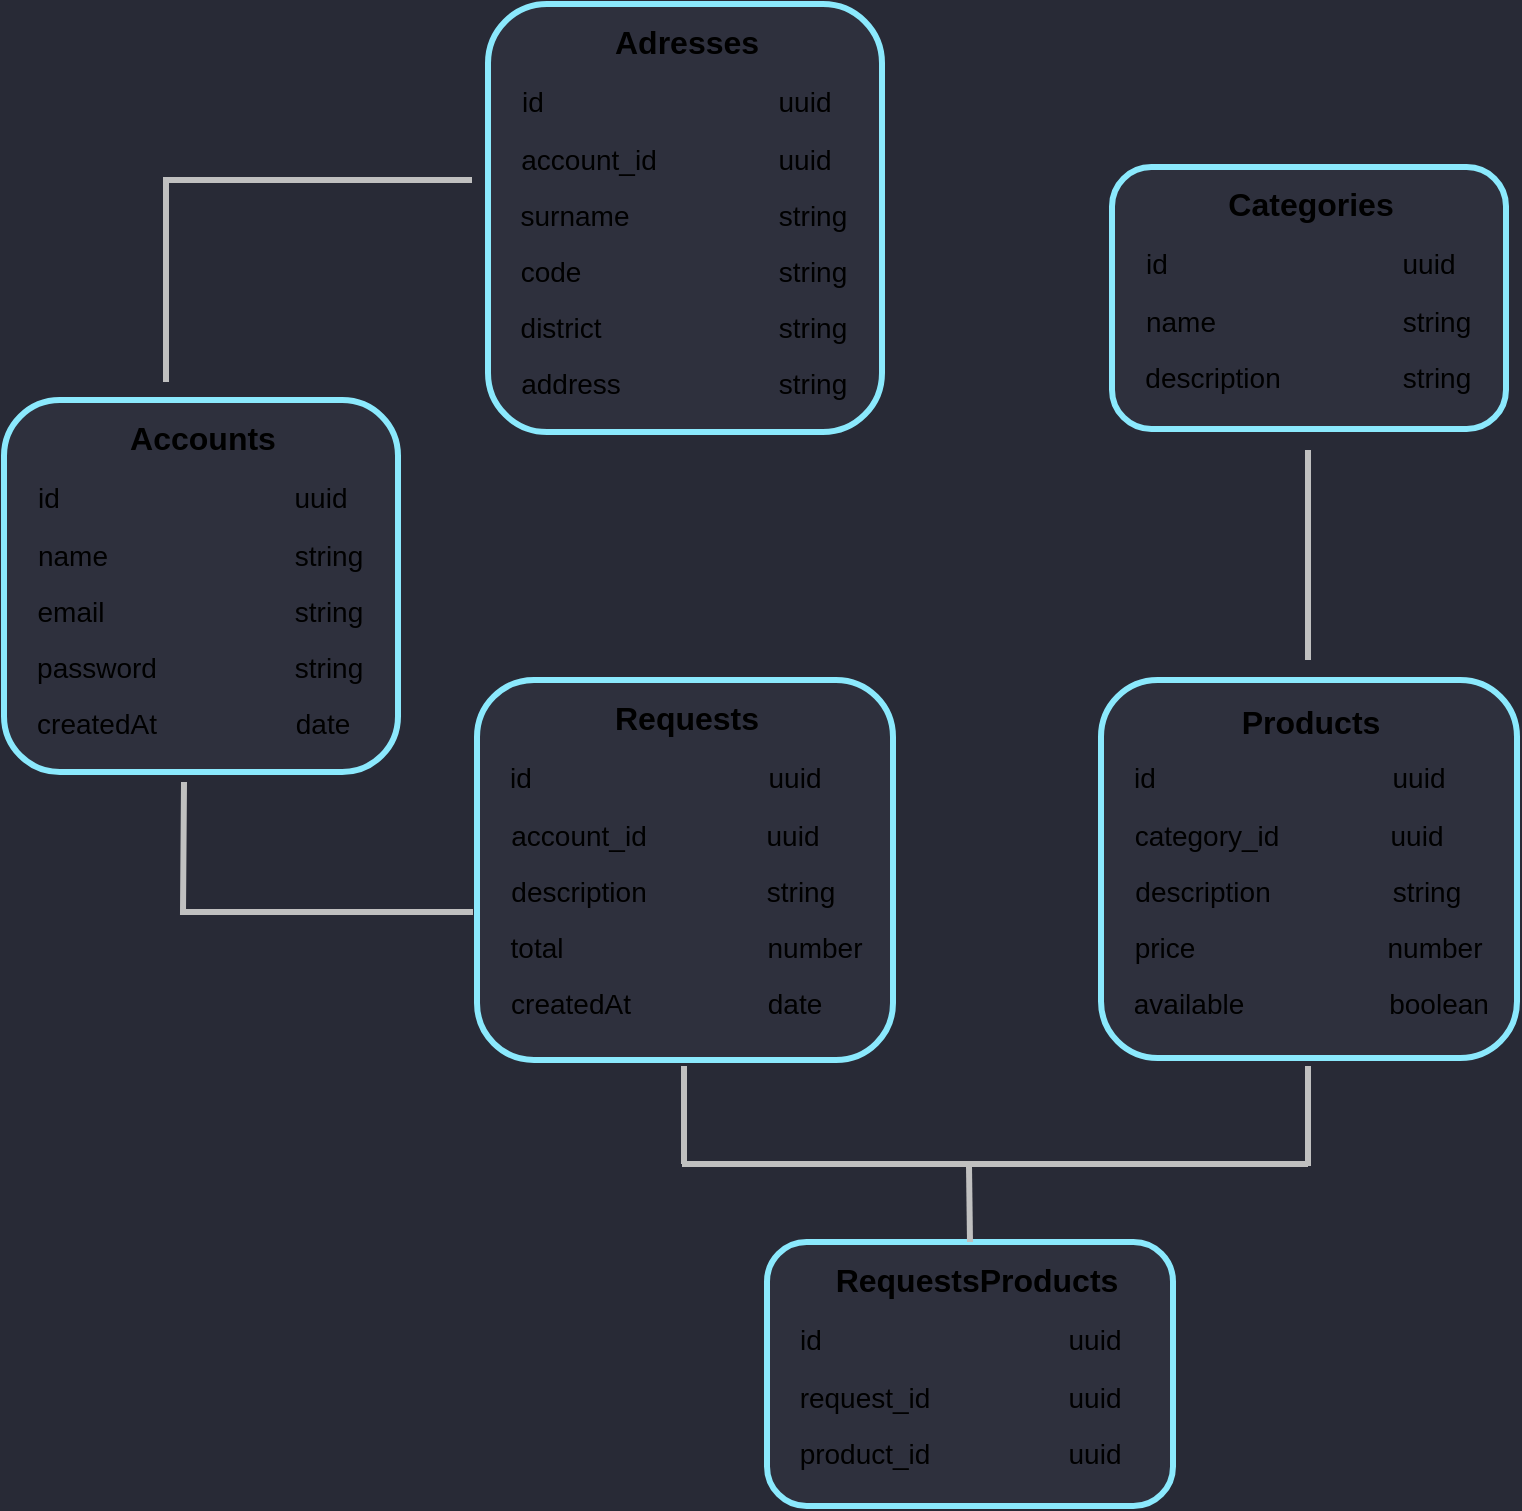 <mxfile pages="1">
    <diagram id="xk0LYboaFIT9QmwzVqD-" name="Page-1">
        <mxGraphModel dx="1819" dy="1207" grid="0" gridSize="10" guides="1" tooltips="1" connect="1" arrows="1" fold="1" page="0" pageScale="1" pageWidth="827" pageHeight="1169" background="#282A36" math="0" shadow="0">
            <root>
                <mxCell id="0"/>
                <mxCell id="1" parent="0"/>
                <mxCell id="200" value="" style="rounded=1;whiteSpace=wrap;html=1;strokeColor=#8BE9FD;fillColor=#2E303D;strokeWidth=3;fontColor=#F8F8F2;" parent="1" vertex="1">
                    <mxGeometry x="-563" y="-195" width="197" height="186" as="geometry"/>
                </mxCell>
                <mxCell id="153" style="edgeStyle=orthogonalEdgeStyle;rounded=0;orthogonalLoop=1;jettySize=auto;html=1;exitX=0;exitY=0.5;exitDx=0;exitDy=0;entryX=1;entryY=0.5;entryDx=0;entryDy=0;fontSize=13;fontColor=#F8F8F2;strokeWidth=2;strokeColor=#BD93F9;" parent="1" edge="1">
                    <mxGeometry relative="1" as="geometry">
                        <mxPoint x="-102" y="213" as="targetPoint"/>
                    </mxGeometry>
                </mxCell>
                <mxCell id="154" style="edgeStyle=orthogonalEdgeStyle;rounded=0;orthogonalLoop=1;jettySize=auto;html=1;exitX=1;exitY=0.5;exitDx=0;exitDy=0;entryX=0;entryY=0.5;entryDx=0;entryDy=0;strokeColor=#BD93F9;strokeWidth=2;fontSize=13;fontColor=#F8F8F2;" parent="1" edge="1">
                    <mxGeometry relative="1" as="geometry">
                        <mxPoint x="94" y="213" as="sourcePoint"/>
                    </mxGeometry>
                </mxCell>
                <mxCell id="201" value="Accounts" style="text;html=1;align=center;verticalAlign=middle;resizable=0;points=[];autosize=1;strokeColor=none;fillColor=none;labelBackgroundColor=none;fontStyle=1;fontSize=16;" parent="1" vertex="1">
                    <mxGeometry x="-506" y="-188" width="83" height="23" as="geometry"/>
                </mxCell>
                <mxCell id="202" value="id" style="text;html=1;align=center;verticalAlign=middle;resizable=0;points=[];autosize=1;strokeColor=none;fillColor=none;fontSize=14;" parent="1" vertex="1">
                    <mxGeometry x="-552" y="-157" width="21" height="21" as="geometry"/>
                </mxCell>
                <mxCell id="203" value="uuid" style="text;html=1;align=center;verticalAlign=middle;resizable=0;points=[];autosize=1;strokeColor=none;fillColor=none;fontSize=14;" parent="1" vertex="1">
                    <mxGeometry x="-423" y="-157" width="36" height="21" as="geometry"/>
                </mxCell>
                <mxCell id="204" value="name" style="text;html=1;align=center;verticalAlign=middle;resizable=0;points=[];autosize=1;strokeColor=none;fillColor=none;fontSize=14;" parent="1" vertex="1">
                    <mxGeometry x="-552" y="-128" width="45" height="21" as="geometry"/>
                </mxCell>
                <mxCell id="205" value="email" style="text;html=1;align=center;verticalAlign=middle;resizable=0;points=[];autosize=1;strokeColor=none;fillColor=none;fontSize=14;" parent="1" vertex="1">
                    <mxGeometry x="-552" y="-100" width="43" height="21" as="geometry"/>
                </mxCell>
                <mxCell id="206" value="password" style="text;html=1;align=center;verticalAlign=middle;resizable=0;points=[];autosize=1;strokeColor=none;fillColor=none;fontSize=14;" parent="1" vertex="1">
                    <mxGeometry x="-552" y="-72" width="70" height="21" as="geometry"/>
                </mxCell>
                <mxCell id="207" value="createdAt" style="text;html=1;align=center;verticalAlign=middle;resizable=0;points=[];autosize=1;strokeColor=none;fillColor=none;fontSize=14;" parent="1" vertex="1">
                    <mxGeometry x="-552" y="-44" width="70" height="21" as="geometry"/>
                </mxCell>
                <mxCell id="208" value="string" style="text;html=1;align=center;verticalAlign=middle;resizable=0;points=[];autosize=1;strokeColor=none;fillColor=none;fontSize=14;" parent="1" vertex="1">
                    <mxGeometry x="-423" y="-128" width="44" height="21" as="geometry"/>
                </mxCell>
                <mxCell id="209" value="string" style="text;html=1;align=center;verticalAlign=middle;resizable=0;points=[];autosize=1;strokeColor=none;fillColor=none;fontSize=14;" parent="1" vertex="1">
                    <mxGeometry x="-423" y="-100" width="44" height="21" as="geometry"/>
                </mxCell>
                <mxCell id="210" value="string" style="text;html=1;align=center;verticalAlign=middle;resizable=0;points=[];autosize=1;strokeColor=none;fillColor=none;fontSize=14;" parent="1" vertex="1">
                    <mxGeometry x="-423" y="-72" width="44" height="21" as="geometry"/>
                </mxCell>
                <mxCell id="211" value="date" style="text;html=1;align=center;verticalAlign=middle;resizable=0;points=[];autosize=1;strokeColor=none;fillColor=none;fontSize=14;" parent="1" vertex="1">
                    <mxGeometry x="-423" y="-44" width="37" height="21" as="geometry"/>
                </mxCell>
                <mxCell id="214" value="" style="rounded=1;whiteSpace=wrap;html=1;strokeColor=#8BE9FD;fillColor=#2E303D;strokeWidth=3;fontColor=#F8F8F2;" parent="1" vertex="1">
                    <mxGeometry x="-321" y="-393" width="197" height="214" as="geometry"/>
                </mxCell>
                <mxCell id="215" value="Adresses" style="text;html=1;align=center;verticalAlign=middle;resizable=0;points=[];autosize=1;strokeColor=none;fillColor=none;labelBackgroundColor=none;fontStyle=1;fontSize=16;" parent="1" vertex="1">
                    <mxGeometry x="-263.5" y="-386" width="82" height="23" as="geometry"/>
                </mxCell>
                <mxCell id="216" value="id" style="text;html=1;align=center;verticalAlign=middle;resizable=0;points=[];autosize=1;strokeColor=none;fillColor=none;fontSize=14;" parent="1" vertex="1">
                    <mxGeometry x="-310" y="-355" width="21" height="21" as="geometry"/>
                </mxCell>
                <mxCell id="217" value="uuid" style="text;html=1;align=center;verticalAlign=middle;resizable=0;points=[];autosize=1;strokeColor=none;fillColor=none;fontSize=14;" parent="1" vertex="1">
                    <mxGeometry x="-181" y="-355" width="36" height="21" as="geometry"/>
                </mxCell>
                <mxCell id="218" value="account_id" style="text;html=1;align=center;verticalAlign=middle;resizable=0;points=[];autosize=1;strokeColor=none;fillColor=none;fontSize=14;" parent="1" vertex="1">
                    <mxGeometry x="-310" y="-326" width="78" height="21" as="geometry"/>
                </mxCell>
                <mxCell id="219" value="surname" style="text;html=1;align=center;verticalAlign=middle;resizable=0;points=[];autosize=1;strokeColor=none;fillColor=none;fontSize=14;" parent="1" vertex="1">
                    <mxGeometry x="-310" y="-298" width="64" height="21" as="geometry"/>
                </mxCell>
                <mxCell id="220" value="code" style="text;html=1;align=center;verticalAlign=middle;resizable=0;points=[];autosize=1;strokeColor=none;fillColor=none;fontSize=14;" parent="1" vertex="1">
                    <mxGeometry x="-310" y="-270" width="40" height="21" as="geometry"/>
                </mxCell>
                <mxCell id="221" value="district" style="text;html=1;align=center;verticalAlign=middle;resizable=0;points=[];autosize=1;strokeColor=none;fillColor=none;fontSize=14;" parent="1" vertex="1">
                    <mxGeometry x="-310" y="-242" width="50" height="21" as="geometry"/>
                </mxCell>
                <mxCell id="222" value="uuid" style="text;html=1;align=center;verticalAlign=middle;resizable=0;points=[];autosize=1;strokeColor=none;fillColor=none;fontSize=14;" parent="1" vertex="1">
                    <mxGeometry x="-181.5" y="-326" width="36" height="21" as="geometry"/>
                </mxCell>
                <mxCell id="223" value="string" style="text;html=1;align=center;verticalAlign=middle;resizable=0;points=[];autosize=1;strokeColor=none;fillColor=none;fontSize=14;" parent="1" vertex="1">
                    <mxGeometry x="-181" y="-298" width="44" height="21" as="geometry"/>
                </mxCell>
                <mxCell id="224" value="string" style="text;html=1;align=center;verticalAlign=middle;resizable=0;points=[];autosize=1;strokeColor=none;fillColor=none;fontSize=14;" parent="1" vertex="1">
                    <mxGeometry x="-181" y="-270" width="44" height="21" as="geometry"/>
                </mxCell>
                <mxCell id="225" value="string" style="text;html=1;align=center;verticalAlign=middle;resizable=0;points=[];autosize=1;strokeColor=none;fillColor=none;fontSize=14;" parent="1" vertex="1">
                    <mxGeometry x="-181" y="-242" width="44" height="21" as="geometry"/>
                </mxCell>
                <mxCell id="229" value="address" style="text;html=1;align=center;verticalAlign=middle;resizable=0;points=[];autosize=1;strokeColor=none;fillColor=none;fontSize=14;" parent="1" vertex="1">
                    <mxGeometry x="-310" y="-214" width="60" height="21" as="geometry"/>
                </mxCell>
                <mxCell id="230" value="string" style="text;html=1;align=center;verticalAlign=middle;resizable=0;points=[];autosize=1;strokeColor=none;fillColor=none;fontSize=14;" parent="1" vertex="1">
                    <mxGeometry x="-181" y="-214" width="44" height="21" as="geometry"/>
                </mxCell>
                <mxCell id="231" value="" style="rounded=1;whiteSpace=wrap;html=1;strokeColor=#8BE9FD;fillColor=#2E303D;strokeWidth=3;fontColor=#F8F8F2;" parent="1" vertex="1">
                    <mxGeometry x="-9" y="-311.5" width="197" height="131" as="geometry"/>
                </mxCell>
                <mxCell id="232" value="Categories" style="text;html=1;align=center;verticalAlign=middle;resizable=0;points=[];autosize=1;strokeColor=none;fillColor=none;labelBackgroundColor=none;fontStyle=1;fontSize=16;" parent="1" vertex="1">
                    <mxGeometry x="43" y="-304.5" width="93" height="23" as="geometry"/>
                </mxCell>
                <mxCell id="233" value="id" style="text;html=1;align=center;verticalAlign=middle;resizable=0;points=[];autosize=1;strokeColor=none;fillColor=none;fontSize=14;" parent="1" vertex="1">
                    <mxGeometry x="2" y="-273.5" width="21" height="21" as="geometry"/>
                </mxCell>
                <mxCell id="234" value="uuid" style="text;html=1;align=center;verticalAlign=middle;resizable=0;points=[];autosize=1;strokeColor=none;fillColor=none;fontSize=14;" parent="1" vertex="1">
                    <mxGeometry x="131" y="-273.5" width="36" height="21" as="geometry"/>
                </mxCell>
                <mxCell id="235" value="name" style="text;html=1;align=center;verticalAlign=middle;resizable=0;points=[];autosize=1;strokeColor=none;fillColor=none;fontSize=14;" parent="1" vertex="1">
                    <mxGeometry x="2" y="-244.5" width="45" height="21" as="geometry"/>
                </mxCell>
                <mxCell id="236" value="description" style="text;html=1;align=center;verticalAlign=middle;resizable=0;points=[];autosize=1;strokeColor=none;fillColor=none;fontSize=14;" parent="1" vertex="1">
                    <mxGeometry x="2" y="-216.5" width="78" height="21" as="geometry"/>
                </mxCell>
                <mxCell id="239" value="string" style="text;html=1;align=center;verticalAlign=middle;resizable=0;points=[];autosize=1;strokeColor=none;fillColor=none;fontSize=14;" parent="1" vertex="1">
                    <mxGeometry x="131" y="-244.5" width="44" height="21" as="geometry"/>
                </mxCell>
                <mxCell id="240" value="string" style="text;html=1;align=center;verticalAlign=middle;resizable=0;points=[];autosize=1;strokeColor=none;fillColor=none;fontSize=14;" parent="1" vertex="1">
                    <mxGeometry x="131" y="-216.5" width="44" height="21" as="geometry"/>
                </mxCell>
                <mxCell id="243" value="" style="rounded=1;whiteSpace=wrap;html=1;strokeColor=#8BE9FD;fillColor=#2E303D;strokeWidth=3;fontColor=#F8F8F2;" parent="1" vertex="1">
                    <mxGeometry x="-14.5" y="-55" width="208" height="189" as="geometry"/>
                </mxCell>
                <mxCell id="244" value="Products" style="text;html=1;align=center;verticalAlign=middle;resizable=0;points=[];autosize=1;strokeColor=none;fillColor=none;labelBackgroundColor=none;fontStyle=1;fontSize=16;" parent="1" vertex="1">
                    <mxGeometry x="50" y="-46" width="79" height="23" as="geometry"/>
                </mxCell>
                <mxCell id="245" value="id" style="text;html=1;align=center;verticalAlign=middle;resizable=0;points=[];autosize=1;strokeColor=none;fillColor=none;fontSize=14;" parent="1" vertex="1">
                    <mxGeometry x="-3.5" y="-17" width="21" height="21" as="geometry"/>
                </mxCell>
                <mxCell id="246" value="uuid" style="text;html=1;align=center;verticalAlign=middle;resizable=0;points=[];autosize=1;strokeColor=none;fillColor=none;fontSize=14;" parent="1" vertex="1">
                    <mxGeometry x="125.5" y="-17" width="36" height="21" as="geometry"/>
                </mxCell>
                <mxCell id="247" value="category_id" style="text;html=1;align=center;verticalAlign=middle;resizable=0;points=[];autosize=1;strokeColor=none;fillColor=none;fontSize=14;" parent="1" vertex="1">
                    <mxGeometry x="-3.5" y="12" width="82" height="21" as="geometry"/>
                </mxCell>
                <mxCell id="248" value="description" style="text;html=1;align=center;verticalAlign=middle;resizable=0;points=[];autosize=1;strokeColor=none;fillColor=none;fontSize=14;" parent="1" vertex="1">
                    <mxGeometry x="-3.5" y="40" width="78" height="21" as="geometry"/>
                </mxCell>
                <mxCell id="249" value="price" style="text;html=1;align=center;verticalAlign=middle;resizable=0;points=[];autosize=1;strokeColor=none;fillColor=none;fontSize=14;" parent="1" vertex="1">
                    <mxGeometry x="-3.5" y="68" width="40" height="21" as="geometry"/>
                </mxCell>
                <mxCell id="250" value="available" style="text;html=1;align=center;verticalAlign=middle;resizable=0;points=[];autosize=1;strokeColor=none;fillColor=none;fontSize=14;" parent="1" vertex="1">
                    <mxGeometry x="-3.5" y="96" width="65" height="21" as="geometry"/>
                </mxCell>
                <mxCell id="251" value="uuid" style="text;html=1;align=center;verticalAlign=middle;resizable=0;points=[];autosize=1;strokeColor=none;fillColor=none;fontSize=14;" parent="1" vertex="1">
                    <mxGeometry x="125" y="12" width="36" height="21" as="geometry"/>
                </mxCell>
                <mxCell id="252" value="string" style="text;html=1;align=center;verticalAlign=middle;resizable=0;points=[];autosize=1;strokeColor=none;fillColor=none;fontSize=14;" parent="1" vertex="1">
                    <mxGeometry x="125.5" y="40" width="44" height="21" as="geometry"/>
                </mxCell>
                <mxCell id="253" value="number" style="text;html=1;align=center;verticalAlign=middle;resizable=0;points=[];autosize=1;strokeColor=none;fillColor=none;fontSize=14;" parent="1" vertex="1">
                    <mxGeometry x="123.5" y="68" width="57" height="21" as="geometry"/>
                </mxCell>
                <mxCell id="254" value="boolean" style="text;html=1;align=center;verticalAlign=middle;resizable=0;points=[];autosize=1;strokeColor=none;fillColor=none;fontSize=14;" parent="1" vertex="1">
                    <mxGeometry x="123.5" y="96" width="60" height="21" as="geometry"/>
                </mxCell>
                <mxCell id="257" value="" style="rounded=1;whiteSpace=wrap;html=1;strokeColor=#8BE9FD;fillColor=#2E303D;strokeWidth=3;fontColor=#F8F8F2;" parent="1" vertex="1">
                    <mxGeometry x="-326.5" y="-55" width="208" height="190" as="geometry"/>
                </mxCell>
                <mxCell id="258" value="Requests" style="text;html=1;align=center;verticalAlign=middle;resizable=0;points=[];autosize=1;strokeColor=none;fillColor=none;labelBackgroundColor=none;fontStyle=1;fontSize=16;" parent="1" vertex="1">
                    <mxGeometry x="-263.5" y="-48" width="82" height="23" as="geometry"/>
                </mxCell>
                <mxCell id="259" value="id" style="text;html=1;align=center;verticalAlign=middle;resizable=0;points=[];autosize=1;strokeColor=none;fillColor=none;fontSize=14;" parent="1" vertex="1">
                    <mxGeometry x="-315.5" y="-17" width="21" height="21" as="geometry"/>
                </mxCell>
                <mxCell id="260" value="uuid" style="text;html=1;align=center;verticalAlign=middle;resizable=0;points=[];autosize=1;strokeColor=none;fillColor=none;fontSize=14;" parent="1" vertex="1">
                    <mxGeometry x="-186.5" y="-17" width="36" height="21" as="geometry"/>
                </mxCell>
                <mxCell id="261" value="account_id" style="text;html=1;align=center;verticalAlign=middle;resizable=0;points=[];autosize=1;strokeColor=none;fillColor=none;fontSize=14;" parent="1" vertex="1">
                    <mxGeometry x="-315.5" y="12" width="78" height="21" as="geometry"/>
                </mxCell>
                <mxCell id="262" value="description" style="text;html=1;align=center;verticalAlign=middle;resizable=0;points=[];autosize=1;strokeColor=none;fillColor=none;fontSize=14;" parent="1" vertex="1">
                    <mxGeometry x="-315.5" y="40" width="78" height="21" as="geometry"/>
                </mxCell>
                <mxCell id="263" value="total" style="text;html=1;align=center;verticalAlign=middle;resizable=0;points=[];autosize=1;strokeColor=none;fillColor=none;fontSize=14;" parent="1" vertex="1">
                    <mxGeometry x="-315.5" y="68" width="36" height="21" as="geometry"/>
                </mxCell>
                <mxCell id="265" value="uuid" style="text;html=1;align=center;verticalAlign=middle;resizable=0;points=[];autosize=1;strokeColor=none;fillColor=none;fontSize=14;" parent="1" vertex="1">
                    <mxGeometry x="-187" y="12" width="36" height="21" as="geometry"/>
                </mxCell>
                <mxCell id="266" value="string" style="text;html=1;align=center;verticalAlign=middle;resizable=0;points=[];autosize=1;strokeColor=none;fillColor=none;fontSize=14;" parent="1" vertex="1">
                    <mxGeometry x="-187" y="40" width="44" height="21" as="geometry"/>
                </mxCell>
                <mxCell id="267" value="number" style="text;html=1;align=center;verticalAlign=middle;resizable=0;points=[];autosize=1;strokeColor=none;fillColor=none;fontSize=14;" parent="1" vertex="1">
                    <mxGeometry x="-186.5" y="68" width="57" height="21" as="geometry"/>
                </mxCell>
                <mxCell id="269" value="" style="rounded=1;whiteSpace=wrap;html=1;strokeColor=#8BE9FD;fillColor=#2E303D;strokeWidth=3;fontColor=#F8F8F2;" parent="1" vertex="1">
                    <mxGeometry x="-181.5" y="226" width="203" height="132" as="geometry"/>
                </mxCell>
                <mxCell id="270" value="RequestsProducts" style="text;html=1;align=center;verticalAlign=middle;resizable=0;points=[];autosize=1;strokeColor=none;fillColor=none;labelBackgroundColor=none;fontStyle=1;fontSize=16;" parent="1" vertex="1">
                    <mxGeometry x="-153" y="233" width="151" height="23" as="geometry"/>
                </mxCell>
                <mxCell id="271" value="id" style="text;html=1;align=center;verticalAlign=middle;resizable=0;points=[];autosize=1;strokeColor=none;fillColor=none;fontSize=14;" parent="1" vertex="1">
                    <mxGeometry x="-170.5" y="264" width="21" height="21" as="geometry"/>
                </mxCell>
                <mxCell id="272" value="uuid" style="text;html=1;align=center;verticalAlign=middle;resizable=0;points=[];autosize=1;strokeColor=none;fillColor=none;fontSize=14;" parent="1" vertex="1">
                    <mxGeometry x="-36.5" y="264" width="36" height="21" as="geometry"/>
                </mxCell>
                <mxCell id="273" value="request_id" style="text;html=1;align=center;verticalAlign=middle;resizable=0;points=[];autosize=1;strokeColor=none;fillColor=none;fontSize=14;" parent="1" vertex="1">
                    <mxGeometry x="-170.5" y="293" width="75" height="21" as="geometry"/>
                </mxCell>
                <mxCell id="274" value="product_id" style="text;html=1;align=center;verticalAlign=middle;resizable=0;points=[];autosize=1;strokeColor=none;fillColor=none;fontSize=14;" parent="1" vertex="1">
                    <mxGeometry x="-170.5" y="321" width="75" height="21" as="geometry"/>
                </mxCell>
                <mxCell id="276" value="uuid" style="text;html=1;align=center;verticalAlign=middle;resizable=0;points=[];autosize=1;strokeColor=none;fillColor=none;fontSize=14;" parent="1" vertex="1">
                    <mxGeometry x="-36.5" y="293" width="36" height="21" as="geometry"/>
                </mxCell>
                <mxCell id="277" value="uuid" style="text;html=1;align=center;verticalAlign=middle;resizable=0;points=[];autosize=1;strokeColor=none;fillColor=none;fontSize=14;" parent="1" vertex="1">
                    <mxGeometry x="-36.5" y="321" width="36" height="21" as="geometry"/>
                </mxCell>
                <mxCell id="283" value="" style="endArrow=none;html=1;rounded=0;fontSize=14;strokeColor=#C0C0C0;strokeWidth=3;" parent="1" edge="1">
                    <mxGeometry width="50" height="50" relative="1" as="geometry">
                        <mxPoint x="-482" y="-204" as="sourcePoint"/>
                        <mxPoint x="-329" y="-305" as="targetPoint"/>
                        <Array as="points">
                            <mxPoint x="-482" y="-305"/>
                        </Array>
                    </mxGeometry>
                </mxCell>
                <mxCell id="285" value="" style="endArrow=none;html=1;rounded=0;fontSize=14;strokeColor=#C0C0C0;strokeWidth=3;" parent="1" edge="1">
                    <mxGeometry width="50" height="50" relative="1" as="geometry">
                        <mxPoint x="-328.5" y="61" as="sourcePoint"/>
                        <mxPoint x="-473" y="-4" as="targetPoint"/>
                        <Array as="points">
                            <mxPoint x="-473.5" y="61"/>
                        </Array>
                    </mxGeometry>
                </mxCell>
                <mxCell id="287" value="" style="endArrow=none;html=1;rounded=0;fontSize=14;strokeColor=#C0C0C0;strokeWidth=3;" parent="1" edge="1">
                    <mxGeometry width="50" height="50" relative="1" as="geometry">
                        <mxPoint x="89" y="-65" as="sourcePoint"/>
                        <mxPoint x="89" y="-170" as="targetPoint"/>
                    </mxGeometry>
                </mxCell>
                <mxCell id="288" value="" style="endArrow=none;html=1;rounded=0;fontSize=14;strokeColor=#C0C0C0;strokeWidth=3;" parent="1" edge="1">
                    <mxGeometry width="50" height="50" relative="1" as="geometry">
                        <mxPoint x="-224" y="187" as="sourcePoint"/>
                        <mxPoint x="-79" y="187" as="targetPoint"/>
                    </mxGeometry>
                </mxCell>
                <mxCell id="290" value="" style="endArrow=none;html=1;rounded=0;fontSize=14;strokeColor=#C0C0C0;strokeWidth=3;" parent="1" edge="1">
                    <mxGeometry width="50" height="50" relative="1" as="geometry">
                        <mxPoint x="-223" y="187" as="sourcePoint"/>
                        <mxPoint x="-223" y="138" as="targetPoint"/>
                    </mxGeometry>
                </mxCell>
                <mxCell id="291" value="" style="endArrow=none;html=1;rounded=0;fontSize=14;strokeColor=#C0C0C0;strokeWidth=3;" parent="1" edge="1">
                    <mxGeometry width="50" height="50" relative="1" as="geometry">
                        <mxPoint x="-80" y="226" as="sourcePoint"/>
                        <mxPoint x="-80.5" y="188" as="targetPoint"/>
                    </mxGeometry>
                </mxCell>
                <mxCell id="293" value="" style="endArrow=none;html=1;rounded=0;fontSize=14;strokeColor=#C0C0C0;strokeWidth=3;" parent="1" edge="1">
                    <mxGeometry width="50" height="50" relative="1" as="geometry">
                        <mxPoint x="89" y="188" as="sourcePoint"/>
                        <mxPoint x="89" y="138" as="targetPoint"/>
                    </mxGeometry>
                </mxCell>
                <mxCell id="294" value="" style="endArrow=none;html=1;rounded=0;fontSize=14;strokeColor=#C0C0C0;strokeWidth=3;" parent="1" edge="1">
                    <mxGeometry width="50" height="50" relative="1" as="geometry">
                        <mxPoint x="-80" y="187" as="sourcePoint"/>
                        <mxPoint x="89" y="187" as="targetPoint"/>
                        <Array as="points">
                            <mxPoint x="-14.5" y="187"/>
                        </Array>
                    </mxGeometry>
                </mxCell>
                <mxCell id="297" value="createdAt" style="text;html=1;align=center;verticalAlign=middle;resizable=0;points=[];autosize=1;strokeColor=none;fillColor=none;fontSize=14;" vertex="1" parent="1">
                    <mxGeometry x="-315.5" y="96" width="70" height="21" as="geometry"/>
                </mxCell>
                <mxCell id="298" value="date" style="text;html=1;align=center;verticalAlign=middle;resizable=0;points=[];autosize=1;strokeColor=none;fillColor=none;fontSize=14;" vertex="1" parent="1">
                    <mxGeometry x="-186.5" y="96" width="37" height="21" as="geometry"/>
                </mxCell>
            </root>
        </mxGraphModel>
    </diagram>
</mxfile>
